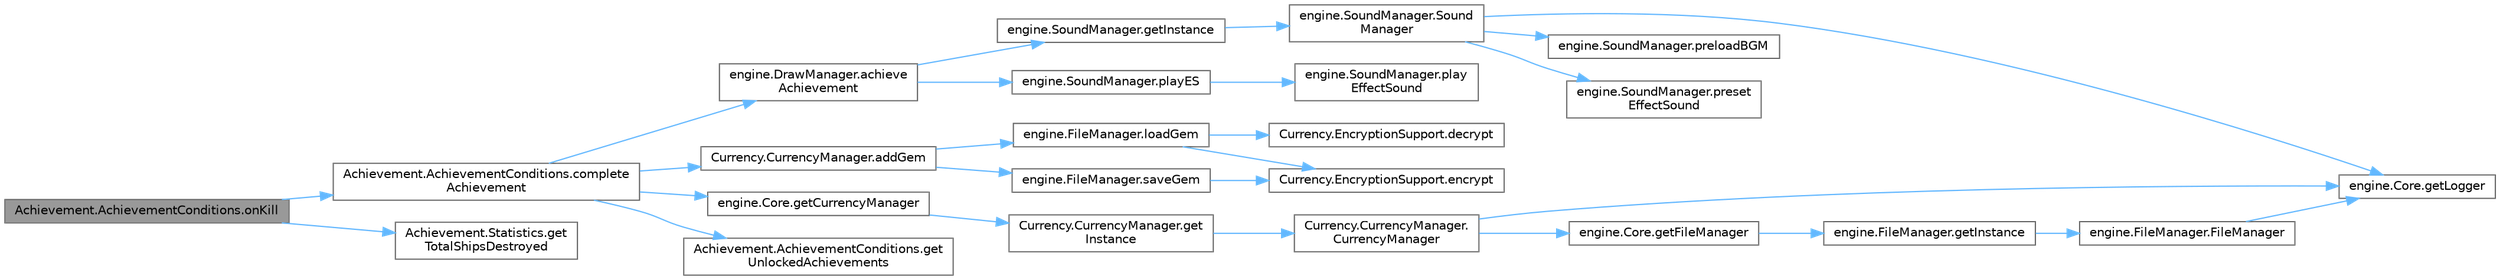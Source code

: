 digraph "Achievement.AchievementConditions.onKill"
{
 // LATEX_PDF_SIZE
  bgcolor="transparent";
  edge [fontname=Helvetica,fontsize=10,labelfontname=Helvetica,labelfontsize=10];
  node [fontname=Helvetica,fontsize=10,shape=box,height=0.2,width=0.4];
  rankdir="LR";
  Node1 [id="Node000001",label="Achievement.AchievementConditions.onKill",height=0.2,width=0.4,color="gray40", fillcolor="grey60", style="filled", fontcolor="black",tooltip=" "];
  Node1 -> Node2 [id="edge1_Node000001_Node000002",color="steelblue1",style="solid",tooltip=" "];
  Node2 [id="Node000002",label="Achievement.AchievementConditions.complete\lAchievement",height=0.2,width=0.4,color="grey40", fillcolor="white", style="filled",URL="$class_achievement_1_1_achievement_conditions.html#a370857deb5c4dc35e2bd3191fb6834c1",tooltip=" "];
  Node2 -> Node3 [id="edge2_Node000002_Node000003",color="steelblue1",style="solid",tooltip=" "];
  Node3 [id="Node000003",label="engine.DrawManager.achieve\lAchievement",height=0.2,width=0.4,color="grey40", fillcolor="white", style="filled",URL="$classengine_1_1_draw_manager.html#a4a0a0ce908ee42bdc7b312ee3dae8dec",tooltip=" "];
  Node3 -> Node4 [id="edge3_Node000003_Node000004",color="steelblue1",style="solid",tooltip=" "];
  Node4 [id="Node000004",label="engine.SoundManager.getInstance",height=0.2,width=0.4,color="grey40", fillcolor="white", style="filled",URL="$classengine_1_1_sound_manager.html#a4e6f0b41bd8568517ad66a9407a77fea",tooltip=" "];
  Node4 -> Node5 [id="edge4_Node000004_Node000005",color="steelblue1",style="solid",tooltip=" "];
  Node5 [id="Node000005",label="engine.SoundManager.Sound\lManager",height=0.2,width=0.4,color="grey40", fillcolor="white", style="filled",URL="$classengine_1_1_sound_manager.html#a18b0e843467737587e1ce3f2d844f4f9",tooltip="Code Description Base: BGM files are stored in res/sound/BGM ES files are stored in res/sound/ES,..."];
  Node5 -> Node6 [id="edge5_Node000005_Node000006",color="steelblue1",style="solid",tooltip=" "];
  Node6 [id="Node000006",label="engine.Core.getLogger",height=0.2,width=0.4,color="grey40", fillcolor="white", style="filled",URL="$classengine_1_1_core.html#a89349dea52049be064320358db9412a2",tooltip="Controls access to the logger."];
  Node5 -> Node7 [id="edge6_Node000005_Node000007",color="steelblue1",style="solid",tooltip=" "];
  Node7 [id="Node000007",label="engine.SoundManager.preloadBGM",height=0.2,width=0.4,color="grey40", fillcolor="white", style="filled",URL="$classengine_1_1_sound_manager.html#a6bcd9eaf792c1b87b19a6f6f37f9c4cb",tooltip=" "];
  Node5 -> Node8 [id="edge7_Node000005_Node000008",color="steelblue1",style="solid",tooltip=" "];
  Node8 [id="Node000008",label="engine.SoundManager.preset\lEffectSound",height=0.2,width=0.4,color="grey40", fillcolor="white", style="filled",URL="$classengine_1_1_sound_manager.html#af26c2bfcdc62884f2f9bc521b437905f",tooltip=" "];
  Node3 -> Node9 [id="edge8_Node000003_Node000009",color="steelblue1",style="solid",tooltip=" "];
  Node9 [id="Node000009",label="engine.SoundManager.playES",height=0.2,width=0.4,color="grey40", fillcolor="white", style="filled",URL="$classengine_1_1_sound_manager.html#af326739e7c567da7bedf9a07eff7e232",tooltip=" "];
  Node9 -> Node10 [id="edge9_Node000009_Node000010",color="steelblue1",style="solid",tooltip=" "];
  Node10 [id="Node000010",label="engine.SoundManager.play\lEffectSound",height=0.2,width=0.4,color="grey40", fillcolor="white", style="filled",URL="$classengine_1_1_sound_manager.html#aff8a50dd8c931099450db7066e6a360e",tooltip=" "];
  Node2 -> Node11 [id="edge10_Node000002_Node000011",color="steelblue1",style="solid",tooltip=" "];
  Node11 [id="Node000011",label="Currency.CurrencyManager.addGem",height=0.2,width=0.4,color="grey40", fillcolor="white", style="filled",URL="$class_currency_1_1_currency_manager.html#ad60b174c664ad0c85f62bd498fc3c1b0",tooltip="Add an amount of gem to the current gem."];
  Node11 -> Node12 [id="edge11_Node000011_Node000012",color="steelblue1",style="solid",tooltip=" "];
  Node12 [id="Node000012",label="engine.FileManager.loadGem",height=0.2,width=0.4,color="grey40", fillcolor="white", style="filled",URL="$classengine_1_1_file_manager.html#aa1a63106adf5599efd6409ac09ede0f7",tooltip="Loads user gem from file, and returns current gem."];
  Node12 -> Node13 [id="edge12_Node000012_Node000013",color="steelblue1",style="solid",tooltip=" "];
  Node13 [id="Node000013",label="Currency.EncryptionSupport.decrypt",height=0.2,width=0.4,color="grey40", fillcolor="white", style="filled",URL="$class_currency_1_1_encryption_support.html#aace733246300350ac93d39bf3d251434",tooltip="Performs decryption for a given input."];
  Node12 -> Node14 [id="edge13_Node000012_Node000014",color="steelblue1",style="solid",tooltip=" "];
  Node14 [id="Node000014",label="Currency.EncryptionSupport.encrypt",height=0.2,width=0.4,color="grey40", fillcolor="white", style="filled",URL="$class_currency_1_1_encryption_support.html#ac6690d521e47eaa9de388d6359655779",tooltip="Performs encryption for a given input."];
  Node11 -> Node15 [id="edge14_Node000011_Node000015",color="steelblue1",style="solid",tooltip=" "];
  Node15 [id="Node000015",label="engine.FileManager.saveGem",height=0.2,width=0.4,color="grey40", fillcolor="white", style="filled",URL="$classengine_1_1_file_manager.html#ad7ef07a23c6ff9c29a6d86622c49661e",tooltip="Saves user gem to disk."];
  Node15 -> Node14 [id="edge15_Node000015_Node000014",color="steelblue1",style="solid",tooltip=" "];
  Node2 -> Node16 [id="edge16_Node000002_Node000016",color="steelblue1",style="solid",tooltip=" "];
  Node16 [id="Node000016",label="engine.Core.getCurrencyManager",height=0.2,width=0.4,color="grey40", fillcolor="white", style="filled",URL="$classengine_1_1_core.html#af6af7caff5e9b89c8bf5d801095f726d",tooltip="Controls access to the currency manager."];
  Node16 -> Node17 [id="edge17_Node000016_Node000017",color="steelblue1",style="solid",tooltip=" "];
  Node17 [id="Node000017",label="Currency.CurrencyManager.get\lInstance",height=0.2,width=0.4,color="grey40", fillcolor="white", style="filled",URL="$class_currency_1_1_currency_manager.html#a31c832489fc9cffeeb9a753e3abe3154",tooltip="Returns shared instance of FileManager."];
  Node17 -> Node18 [id="edge18_Node000017_Node000018",color="steelblue1",style="solid",tooltip=" "];
  Node18 [id="Node000018",label="Currency.CurrencyManager.\lCurrencyManager",height=0.2,width=0.4,color="grey40", fillcolor="white", style="filled",URL="$class_currency_1_1_currency_manager.html#a717e788aeda8a1ffde764f7e187b9146",tooltip="private constructor."];
  Node18 -> Node19 [id="edge19_Node000018_Node000019",color="steelblue1",style="solid",tooltip=" "];
  Node19 [id="Node000019",label="engine.Core.getFileManager",height=0.2,width=0.4,color="grey40", fillcolor="white", style="filled",URL="$classengine_1_1_core.html#adb491d93cae178d9f5b8e7d05e2ad8e8",tooltip="Controls access to the file manager."];
  Node19 -> Node20 [id="edge20_Node000019_Node000020",color="steelblue1",style="solid",tooltip=" "];
  Node20 [id="Node000020",label="engine.FileManager.getInstance",height=0.2,width=0.4,color="grey40", fillcolor="white", style="filled",URL="$classengine_1_1_file_manager.html#a7698513523dc07d8c3a5e8f196b77ab0",tooltip="Returns shared instance of FileManager."];
  Node20 -> Node21 [id="edge21_Node000020_Node000021",color="steelblue1",style="solid",tooltip=" "];
  Node21 [id="Node000021",label="engine.FileManager.FileManager",height=0.2,width=0.4,color="grey40", fillcolor="white", style="filled",URL="$classengine_1_1_file_manager.html#afdca4bda43ab44bb37d0f6665f71378a",tooltip="private constructor."];
  Node21 -> Node6 [id="edge22_Node000021_Node000006",color="steelblue1",style="solid",tooltip=" "];
  Node18 -> Node6 [id="edge23_Node000018_Node000006",color="steelblue1",style="solid",tooltip=" "];
  Node2 -> Node22 [id="edge24_Node000002_Node000022",color="steelblue1",style="solid",tooltip=" "];
  Node22 [id="Node000022",label="Achievement.AchievementConditions.get\lUnlockedAchievements",height=0.2,width=0.4,color="grey40", fillcolor="white", style="filled",URL="$class_achievement_1_1_achievement_conditions.html#a84364f3c41539a286a35c633c6a314e2",tooltip=" "];
  Node1 -> Node23 [id="edge25_Node000001_Node000023",color="steelblue1",style="solid",tooltip=" "];
  Node23 [id="Node000023",label="Achievement.Statistics.get\lTotalShipsDestroyed",height=0.2,width=0.4,color="grey40", fillcolor="white", style="filled",URL="$class_achievement_1_1_statistics.html#a2b556051a7552d00bec08507e1372364",tooltip=" "];
}
